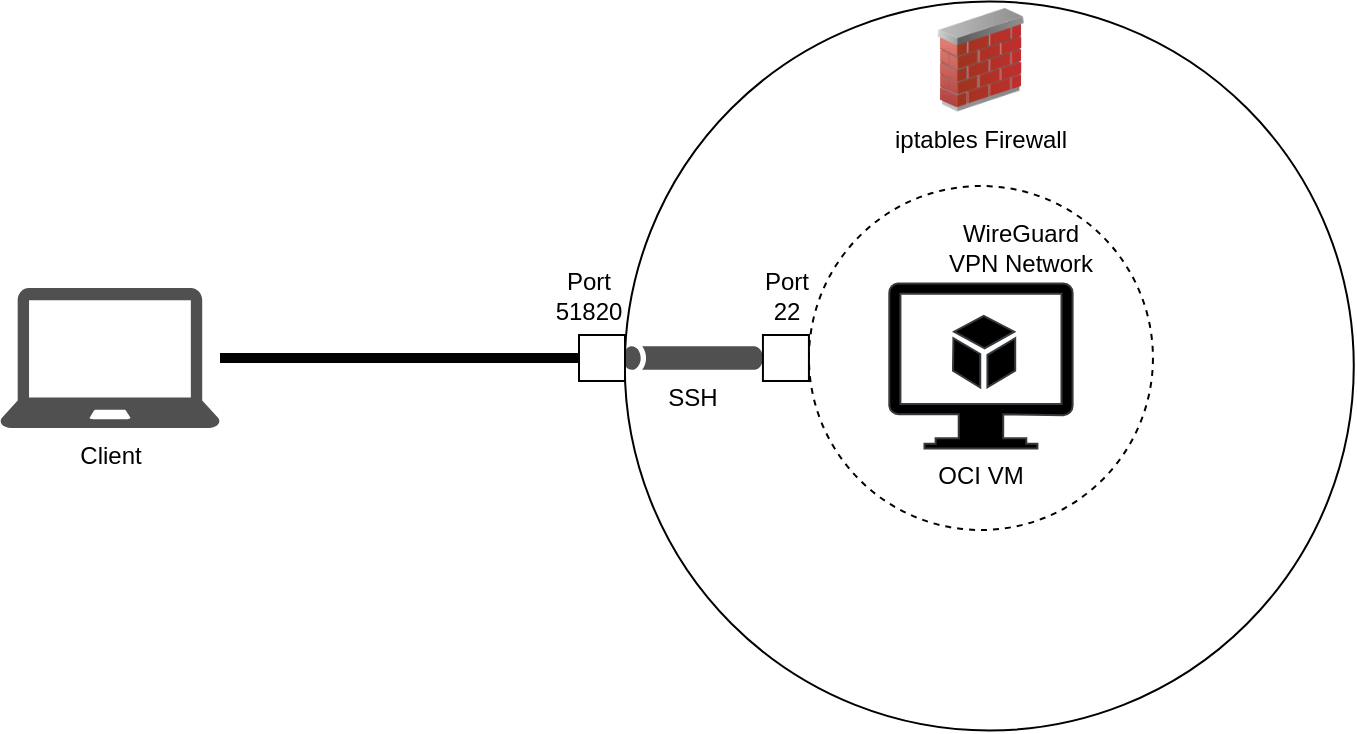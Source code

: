 <mxfile version="24.7.8">
  <diagram name="Page-1" id="3W8gMR16Kp8VWYMhW6Sa">
    <mxGraphModel dx="5114" dy="277" grid="1" gridSize="10" guides="1" tooltips="1" connect="1" arrows="1" fold="1" page="1" pageScale="1" pageWidth="4681" pageHeight="3300" math="0" shadow="0">
      <root>
        <mxCell id="0" />
        <mxCell id="1" parent="0" />
        <mxCell id="LkQGYyZ6PpGqlHIE-yoE-35" value="" style="ellipse;whiteSpace=wrap;html=1;aspect=fixed;" vertex="1" parent="1">
          <mxGeometry x="272.39" y="126.75" width="364.5" height="364.5" as="geometry" />
        </mxCell>
        <mxCell id="LkQGYyZ6PpGqlHIE-yoE-1" value="Client" style="sketch=0;pointerEvents=1;shadow=0;dashed=0;html=1;strokeColor=none;fillColor=#505050;labelPosition=center;verticalLabelPosition=bottom;verticalAlign=top;outlineConnect=0;align=center;shape=mxgraph.office.devices.laptop;" vertex="1" parent="1">
          <mxGeometry x="-40" y="270" width="110" height="70" as="geometry" />
        </mxCell>
        <mxCell id="LkQGYyZ6PpGqlHIE-yoE-6" value="" style="ellipse;whiteSpace=wrap;html=1;aspect=fixed;dashed=1;" vertex="1" parent="1">
          <mxGeometry x="364.47" y="219" width="172" height="172" as="geometry" />
        </mxCell>
        <mxCell id="LkQGYyZ6PpGqlHIE-yoE-5" value="OCI VM" style="sketch=0;aspect=fixed;pointerEvents=1;shadow=0;dashed=0;html=1;labelPosition=center;verticalLabelPosition=bottom;verticalAlign=top;align=center;shape=mxgraph.azure.virtual_machine_feature;fillColor=#000000;strokeColor=#36393d;" vertex="1" parent="1">
          <mxGeometry x="404.64" y="267.75" width="91.66" height="82.5" as="geometry" />
        </mxCell>
        <mxCell id="LkQGYyZ6PpGqlHIE-yoE-10" value="" style="shape=image;verticalLabelPosition=bottom;labelBackgroundColor=default;verticalAlign=top;aspect=fixed;imageAspect=0;image=https://scalefactory.com/blog/2020/12/16/wireguard-vpn-for-remote-working/img/wireguard.png;" vertex="1" parent="1">
          <mxGeometry x="377.97" y="231.26" width="72.97" height="36.49" as="geometry" />
        </mxCell>
        <mxCell id="LkQGYyZ6PpGqlHIE-yoE-11" value="iptables Firewall" style="image;html=1;image=img/lib/clip_art/networking/Firewall_02_128x128.png" vertex="1" parent="1">
          <mxGeometry x="428.53" y="130" width="43.89" height="51.75" as="geometry" />
        </mxCell>
        <mxCell id="LkQGYyZ6PpGqlHIE-yoE-16" value="SSH" style="sketch=0;pointerEvents=1;shadow=0;dashed=0;html=1;strokeColor=none;fillColor=#505050;labelPosition=center;verticalLabelPosition=bottom;verticalAlign=top;outlineConnect=0;align=center;shape=mxgraph.office.servers.tunnel_straight;aspect=fixed;" vertex="1" parent="1">
          <mxGeometry x="271.5" y="299.07" width="69.97" height="11.86" as="geometry" />
        </mxCell>
        <mxCell id="LkQGYyZ6PpGqlHIE-yoE-17" value="" style="endArrow=none;html=1;rounded=0;strokeWidth=5;entryX=0;entryY=0.5;entryDx=0;entryDy=0;" edge="1" parent="1" source="LkQGYyZ6PpGqlHIE-yoE-1" target="LkQGYyZ6PpGqlHIE-yoE-22">
          <mxGeometry width="50" height="50" relative="1" as="geometry">
            <mxPoint x="110" y="330" as="sourcePoint" />
            <mxPoint x="230" y="305" as="targetPoint" />
          </mxGeometry>
        </mxCell>
        <mxCell id="LkQGYyZ6PpGqlHIE-yoE-22" value="" style="whiteSpace=wrap;html=1;aspect=fixed;" vertex="1" parent="1">
          <mxGeometry x="249.5" y="293.5" width="23" height="23" as="geometry" />
        </mxCell>
        <mxCell id="LkQGYyZ6PpGqlHIE-yoE-24" value="Port&lt;div&gt;51820&lt;/div&gt;" style="text;html=1;align=center;verticalAlign=middle;resizable=0;points=[];autosize=1;strokeColor=none;fillColor=none;" vertex="1" parent="1">
          <mxGeometry x="224" y="253.5" width="60" height="40" as="geometry" />
        </mxCell>
        <mxCell id="LkQGYyZ6PpGqlHIE-yoE-25" value="WireGuard&lt;div&gt;VPN Network&lt;/div&gt;" style="text;html=1;align=center;verticalAlign=middle;resizable=0;points=[];autosize=1;strokeColor=none;fillColor=none;" vertex="1" parent="1">
          <mxGeometry x="420.0" y="229.5" width="100" height="40" as="geometry" />
        </mxCell>
        <mxCell id="LkQGYyZ6PpGqlHIE-yoE-29" value="" style="whiteSpace=wrap;html=1;aspect=fixed;" vertex="1" parent="1">
          <mxGeometry x="341.47" y="293.5" width="23" height="23" as="geometry" />
        </mxCell>
        <mxCell id="LkQGYyZ6PpGqlHIE-yoE-30" value="Port&lt;div&gt;22&lt;/div&gt;" style="text;html=1;align=center;verticalAlign=middle;resizable=0;points=[];autosize=1;strokeColor=none;fillColor=none;" vertex="1" parent="1">
          <mxGeometry x="327.97" y="253.5" width="50" height="40" as="geometry" />
        </mxCell>
      </root>
    </mxGraphModel>
  </diagram>
</mxfile>
